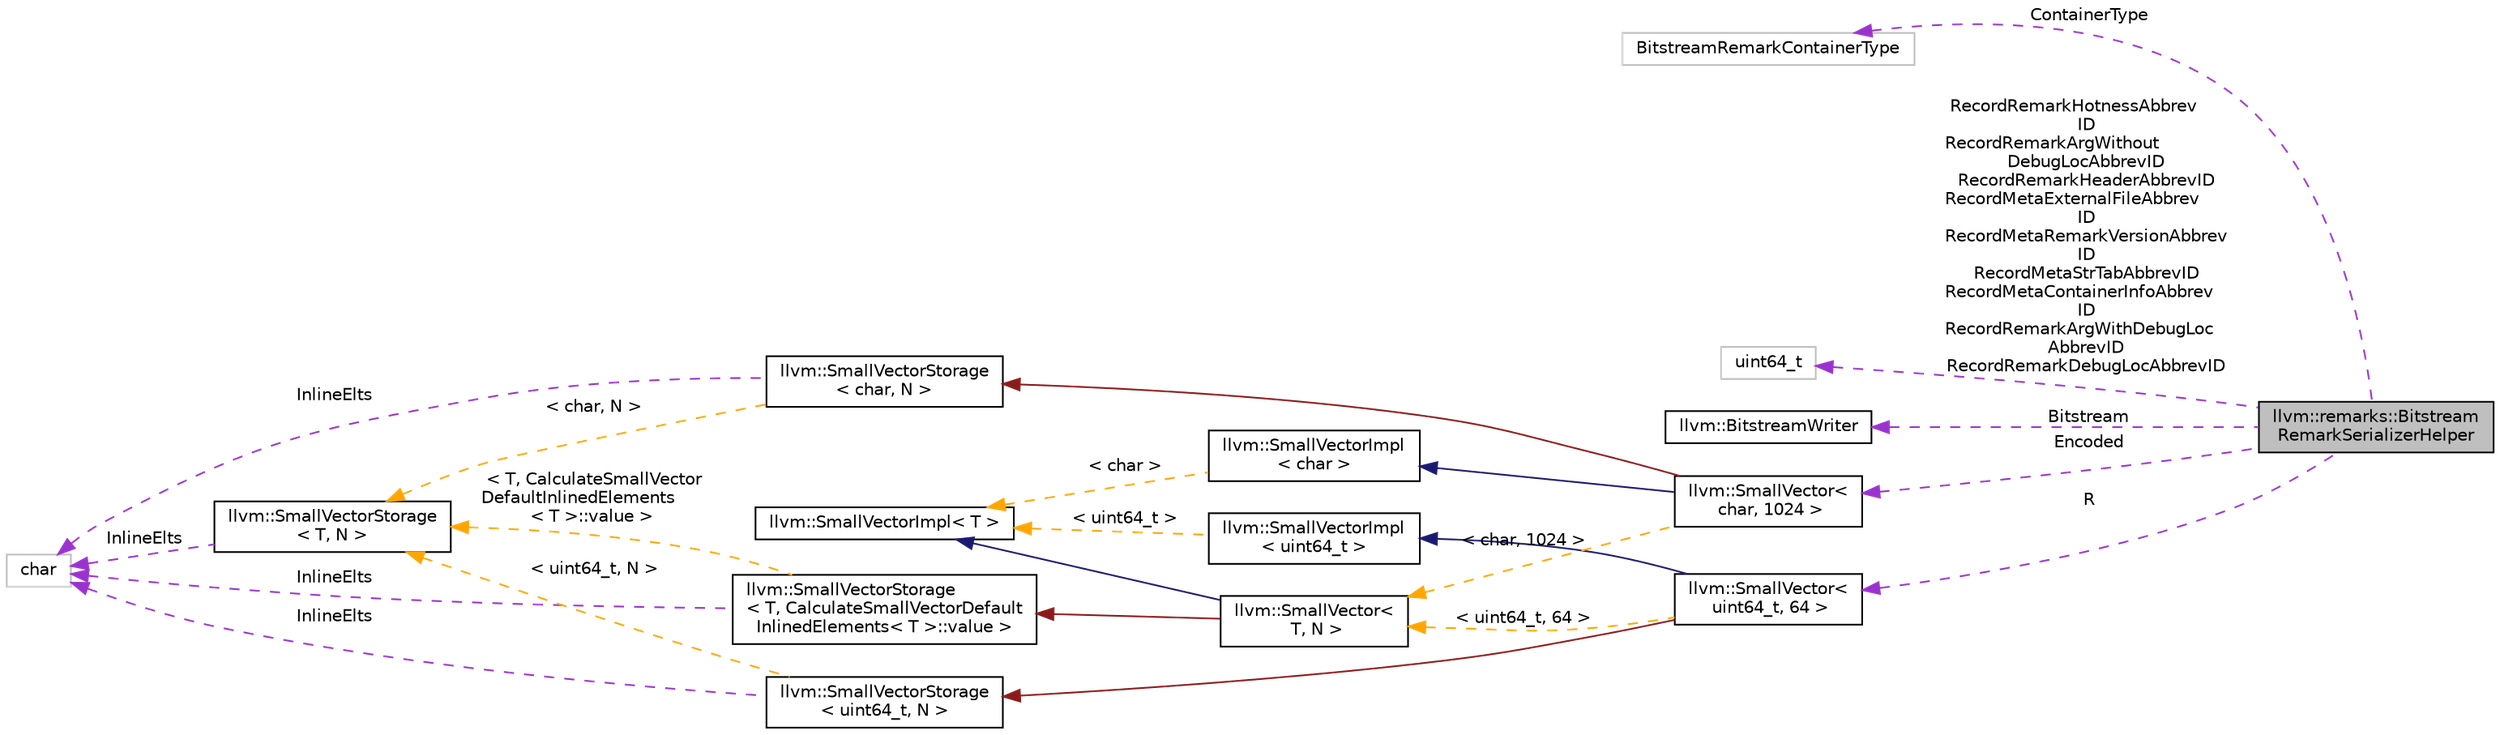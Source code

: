 digraph "llvm::remarks::BitstreamRemarkSerializerHelper"
{
 // LATEX_PDF_SIZE
  bgcolor="transparent";
  edge [fontname="Helvetica",fontsize="10",labelfontname="Helvetica",labelfontsize="10"];
  node [fontname="Helvetica",fontsize="10",shape=record];
  rankdir="LR";
  Node1 [label="llvm::remarks::Bitstream\lRemarkSerializerHelper",height=0.2,width=0.4,color="black", fillcolor="grey75", style="filled", fontcolor="black",tooltip="Serialize the remarks to LLVM bitstream."];
  Node2 -> Node1 [dir="back",color="darkorchid3",fontsize="10",style="dashed",label=" ContainerType" ,fontname="Helvetica"];
  Node2 [label="BitstreamRemarkContainerType",height=0.2,width=0.4,color="grey75",tooltip=" "];
  Node3 -> Node1 [dir="back",color="darkorchid3",fontsize="10",style="dashed",label=" RecordRemarkHotnessAbbrev\lID\nRecordRemarkArgWithout\lDebugLocAbbrevID\nRecordRemarkHeaderAbbrevID\nRecordMetaExternalFileAbbrev\lID\nRecordMetaRemarkVersionAbbrev\lID\nRecordMetaStrTabAbbrevID\nRecordMetaContainerInfoAbbrev\lID\nRecordRemarkArgWithDebugLoc\lAbbrevID\nRecordRemarkDebugLocAbbrevID" ,fontname="Helvetica"];
  Node3 [label="uint64_t",height=0.2,width=0.4,color="grey75",tooltip=" "];
  Node4 -> Node1 [dir="back",color="darkorchid3",fontsize="10",style="dashed",label=" Bitstream" ,fontname="Helvetica"];
  Node4 [label="llvm::BitstreamWriter",height=0.2,width=0.4,color="black",URL="$classllvm_1_1BitstreamWriter.html",tooltip=" "];
  Node5 -> Node1 [dir="back",color="darkorchid3",fontsize="10",style="dashed",label=" R" ,fontname="Helvetica"];
  Node5 [label="llvm::SmallVector\<\l uint64_t, 64 \>",height=0.2,width=0.4,color="black",URL="$classllvm_1_1SmallVector.html",tooltip=" "];
  Node6 -> Node5 [dir="back",color="midnightblue",fontsize="10",style="solid",fontname="Helvetica"];
  Node6 [label="llvm::SmallVectorImpl\l\< uint64_t \>",height=0.2,width=0.4,color="black",URL="$classllvm_1_1SmallVectorImpl.html",tooltip=" "];
  Node7 -> Node6 [dir="back",color="orange",fontsize="10",style="dashed",label=" \< uint64_t \>" ,fontname="Helvetica"];
  Node7 [label="llvm::SmallVectorImpl\< T \>",height=0.2,width=0.4,color="black",URL="$classllvm_1_1SmallVectorImpl.html",tooltip="This class consists of common code factored out of the SmallVector class to reduce code duplication b..."];
  Node8 -> Node5 [dir="back",color="firebrick4",fontsize="10",style="solid",fontname="Helvetica"];
  Node8 [label="llvm::SmallVectorStorage\l\< uint64_t, N \>",height=0.2,width=0.4,color="black",URL="$structllvm_1_1SmallVectorStorage.html",tooltip=" "];
  Node9 -> Node8 [dir="back",color="darkorchid3",fontsize="10",style="dashed",label=" InlineElts" ,fontname="Helvetica"];
  Node9 [label="char",height=0.2,width=0.4,color="grey75",tooltip=" "];
  Node10 -> Node8 [dir="back",color="orange",fontsize="10",style="dashed",label=" \< uint64_t, N \>" ,fontname="Helvetica"];
  Node10 [label="llvm::SmallVectorStorage\l\< T, N \>",height=0.2,width=0.4,color="black",URL="$structllvm_1_1SmallVectorStorage.html",tooltip="Storage for the SmallVector elements."];
  Node9 -> Node10 [dir="back",color="darkorchid3",fontsize="10",style="dashed",label=" InlineElts" ,fontname="Helvetica"];
  Node11 -> Node5 [dir="back",color="orange",fontsize="10",style="dashed",label=" \< uint64_t, 64 \>" ,fontname="Helvetica"];
  Node11 [label="llvm::SmallVector\<\l T, N \>",height=0.2,width=0.4,color="black",URL="$classllvm_1_1SmallVector.html",tooltip="This is a 'vector' (really, a variable-sized array), optimized for the case when the array is small."];
  Node7 -> Node11 [dir="back",color="midnightblue",fontsize="10",style="solid",fontname="Helvetica"];
  Node12 -> Node11 [dir="back",color="firebrick4",fontsize="10",style="solid",fontname="Helvetica"];
  Node12 [label="llvm::SmallVectorStorage\l\< T, CalculateSmallVectorDefault\lInlinedElements\< T \>::value \>",height=0.2,width=0.4,color="black",URL="$structllvm_1_1SmallVectorStorage.html",tooltip=" "];
  Node9 -> Node12 [dir="back",color="darkorchid3",fontsize="10",style="dashed",label=" InlineElts" ,fontname="Helvetica"];
  Node10 -> Node12 [dir="back",color="orange",fontsize="10",style="dashed",label=" \< T, CalculateSmallVector\lDefaultInlinedElements\l\< T \>::value \>" ,fontname="Helvetica"];
  Node13 -> Node1 [dir="back",color="darkorchid3",fontsize="10",style="dashed",label=" Encoded" ,fontname="Helvetica"];
  Node13 [label="llvm::SmallVector\<\l char, 1024 \>",height=0.2,width=0.4,color="black",URL="$classllvm_1_1SmallVector.html",tooltip=" "];
  Node14 -> Node13 [dir="back",color="midnightblue",fontsize="10",style="solid",fontname="Helvetica"];
  Node14 [label="llvm::SmallVectorImpl\l\< char \>",height=0.2,width=0.4,color="black",URL="$classllvm_1_1SmallVectorImpl.html",tooltip=" "];
  Node7 -> Node14 [dir="back",color="orange",fontsize="10",style="dashed",label=" \< char \>" ,fontname="Helvetica"];
  Node15 -> Node13 [dir="back",color="firebrick4",fontsize="10",style="solid",fontname="Helvetica"];
  Node15 [label="llvm::SmallVectorStorage\l\< char, N \>",height=0.2,width=0.4,color="black",URL="$structllvm_1_1SmallVectorStorage.html",tooltip=" "];
  Node9 -> Node15 [dir="back",color="darkorchid3",fontsize="10",style="dashed",label=" InlineElts" ,fontname="Helvetica"];
  Node10 -> Node15 [dir="back",color="orange",fontsize="10",style="dashed",label=" \< char, N \>" ,fontname="Helvetica"];
  Node11 -> Node13 [dir="back",color="orange",fontsize="10",style="dashed",label=" \< char, 1024 \>" ,fontname="Helvetica"];
}
